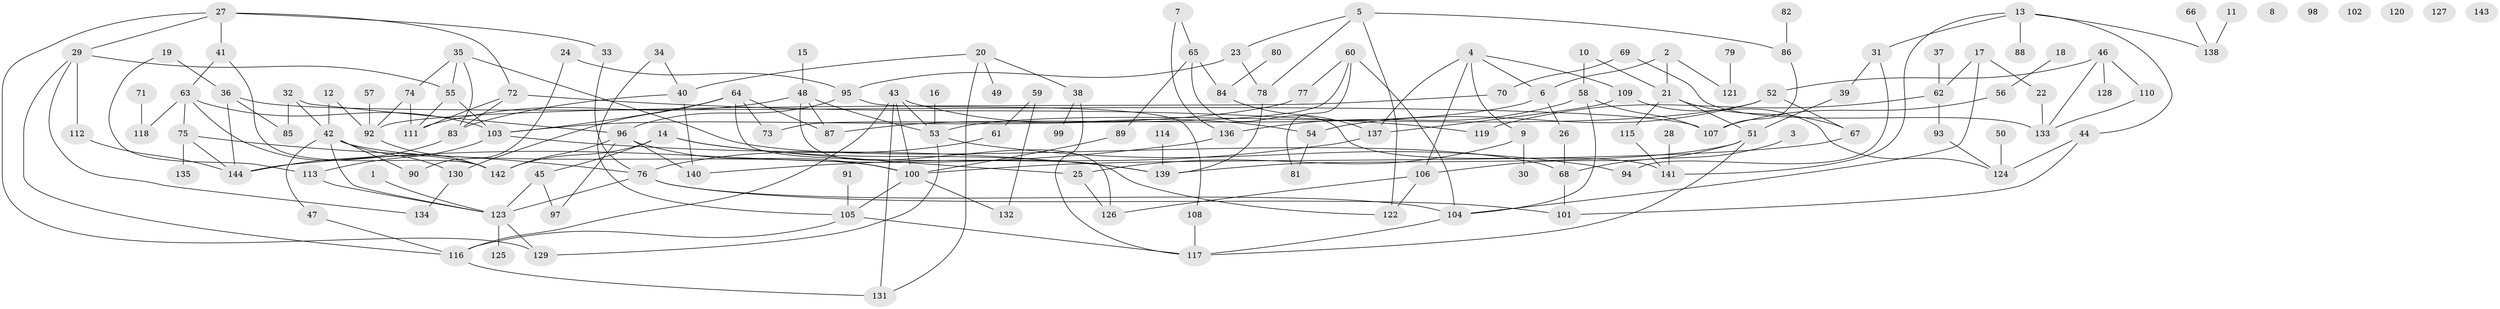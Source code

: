 // Generated by graph-tools (version 1.1) at 2025/25/03/09/25 03:25:24]
// undirected, 144 vertices, 209 edges
graph export_dot {
graph [start="1"]
  node [color=gray90,style=filled];
  1;
  2;
  3;
  4;
  5;
  6;
  7;
  8;
  9;
  10;
  11;
  12;
  13;
  14;
  15;
  16;
  17;
  18;
  19;
  20;
  21;
  22;
  23;
  24;
  25;
  26;
  27;
  28;
  29;
  30;
  31;
  32;
  33;
  34;
  35;
  36;
  37;
  38;
  39;
  40;
  41;
  42;
  43;
  44;
  45;
  46;
  47;
  48;
  49;
  50;
  51;
  52;
  53;
  54;
  55;
  56;
  57;
  58;
  59;
  60;
  61;
  62;
  63;
  64;
  65;
  66;
  67;
  68;
  69;
  70;
  71;
  72;
  73;
  74;
  75;
  76;
  77;
  78;
  79;
  80;
  81;
  82;
  83;
  84;
  85;
  86;
  87;
  88;
  89;
  90;
  91;
  92;
  93;
  94;
  95;
  96;
  97;
  98;
  99;
  100;
  101;
  102;
  103;
  104;
  105;
  106;
  107;
  108;
  109;
  110;
  111;
  112;
  113;
  114;
  115;
  116;
  117;
  118;
  119;
  120;
  121;
  122;
  123;
  124;
  125;
  126;
  127;
  128;
  129;
  130;
  131;
  132;
  133;
  134;
  135;
  136;
  137;
  138;
  139;
  140;
  141;
  142;
  143;
  144;
  1 -- 123;
  2 -- 6;
  2 -- 21;
  2 -- 121;
  3 -- 68;
  4 -- 6;
  4 -- 9;
  4 -- 106;
  4 -- 109;
  4 -- 137;
  5 -- 23;
  5 -- 78;
  5 -- 86;
  5 -- 122;
  6 -- 26;
  6 -- 87;
  7 -- 65;
  7 -- 136;
  9 -- 25;
  9 -- 30;
  10 -- 21;
  10 -- 58;
  11 -- 138;
  12 -- 42;
  12 -- 92;
  13 -- 31;
  13 -- 44;
  13 -- 88;
  13 -- 138;
  13 -- 141;
  14 -- 25;
  14 -- 45;
  14 -- 139;
  14 -- 142;
  15 -- 48;
  16 -- 53;
  17 -- 22;
  17 -- 62;
  17 -- 104;
  18 -- 56;
  19 -- 36;
  19 -- 113;
  20 -- 38;
  20 -- 40;
  20 -- 49;
  20 -- 131;
  21 -- 51;
  21 -- 67;
  21 -- 115;
  22 -- 133;
  23 -- 78;
  23 -- 95;
  24 -- 90;
  24 -- 95;
  25 -- 126;
  26 -- 68;
  27 -- 29;
  27 -- 33;
  27 -- 41;
  27 -- 72;
  27 -- 129;
  28 -- 141;
  29 -- 55;
  29 -- 112;
  29 -- 116;
  29 -- 134;
  31 -- 39;
  31 -- 94;
  32 -- 42;
  32 -- 85;
  32 -- 96;
  33 -- 76;
  34 -- 40;
  34 -- 105;
  35 -- 55;
  35 -- 68;
  35 -- 74;
  35 -- 83;
  36 -- 85;
  36 -- 107;
  36 -- 144;
  37 -- 62;
  38 -- 99;
  38 -- 117;
  39 -- 51;
  40 -- 83;
  40 -- 140;
  41 -- 63;
  41 -- 142;
  42 -- 47;
  42 -- 90;
  42 -- 100;
  42 -- 123;
  42 -- 130;
  43 -- 53;
  43 -- 54;
  43 -- 100;
  43 -- 116;
  43 -- 131;
  44 -- 101;
  44 -- 124;
  45 -- 97;
  45 -- 123;
  46 -- 52;
  46 -- 110;
  46 -- 128;
  46 -- 133;
  47 -- 116;
  48 -- 53;
  48 -- 87;
  48 -- 111;
  48 -- 126;
  50 -- 124;
  51 -- 106;
  51 -- 117;
  51 -- 139;
  52 -- 53;
  52 -- 54;
  52 -- 67;
  53 -- 94;
  53 -- 129;
  54 -- 81;
  55 -- 103;
  55 -- 111;
  56 -- 107;
  57 -- 92;
  58 -- 104;
  58 -- 107;
  58 -- 136;
  59 -- 61;
  59 -- 132;
  60 -- 73;
  60 -- 77;
  60 -- 81;
  60 -- 104;
  61 -- 76;
  62 -- 93;
  62 -- 119;
  63 -- 75;
  63 -- 103;
  63 -- 118;
  63 -- 142;
  64 -- 73;
  64 -- 87;
  64 -- 103;
  64 -- 122;
  64 -- 130;
  65 -- 84;
  65 -- 89;
  65 -- 141;
  66 -- 138;
  67 -- 100;
  68 -- 101;
  69 -- 70;
  69 -- 133;
  70 -- 92;
  71 -- 118;
  72 -- 83;
  72 -- 111;
  72 -- 119;
  74 -- 92;
  74 -- 111;
  75 -- 76;
  75 -- 135;
  75 -- 144;
  76 -- 101;
  76 -- 104;
  76 -- 123;
  77 -- 103;
  78 -- 139;
  79 -- 121;
  80 -- 84;
  82 -- 86;
  83 -- 144;
  84 -- 137;
  86 -- 107;
  89 -- 100;
  91 -- 105;
  92 -- 142;
  93 -- 124;
  95 -- 96;
  95 -- 108;
  96 -- 97;
  96 -- 100;
  96 -- 140;
  96 -- 142;
  100 -- 105;
  100 -- 132;
  103 -- 113;
  103 -- 139;
  104 -- 117;
  105 -- 116;
  105 -- 117;
  106 -- 122;
  106 -- 126;
  108 -- 117;
  109 -- 124;
  109 -- 137;
  110 -- 133;
  112 -- 144;
  113 -- 123;
  114 -- 139;
  115 -- 141;
  116 -- 131;
  123 -- 125;
  123 -- 129;
  130 -- 134;
  136 -- 144;
  137 -- 140;
}
